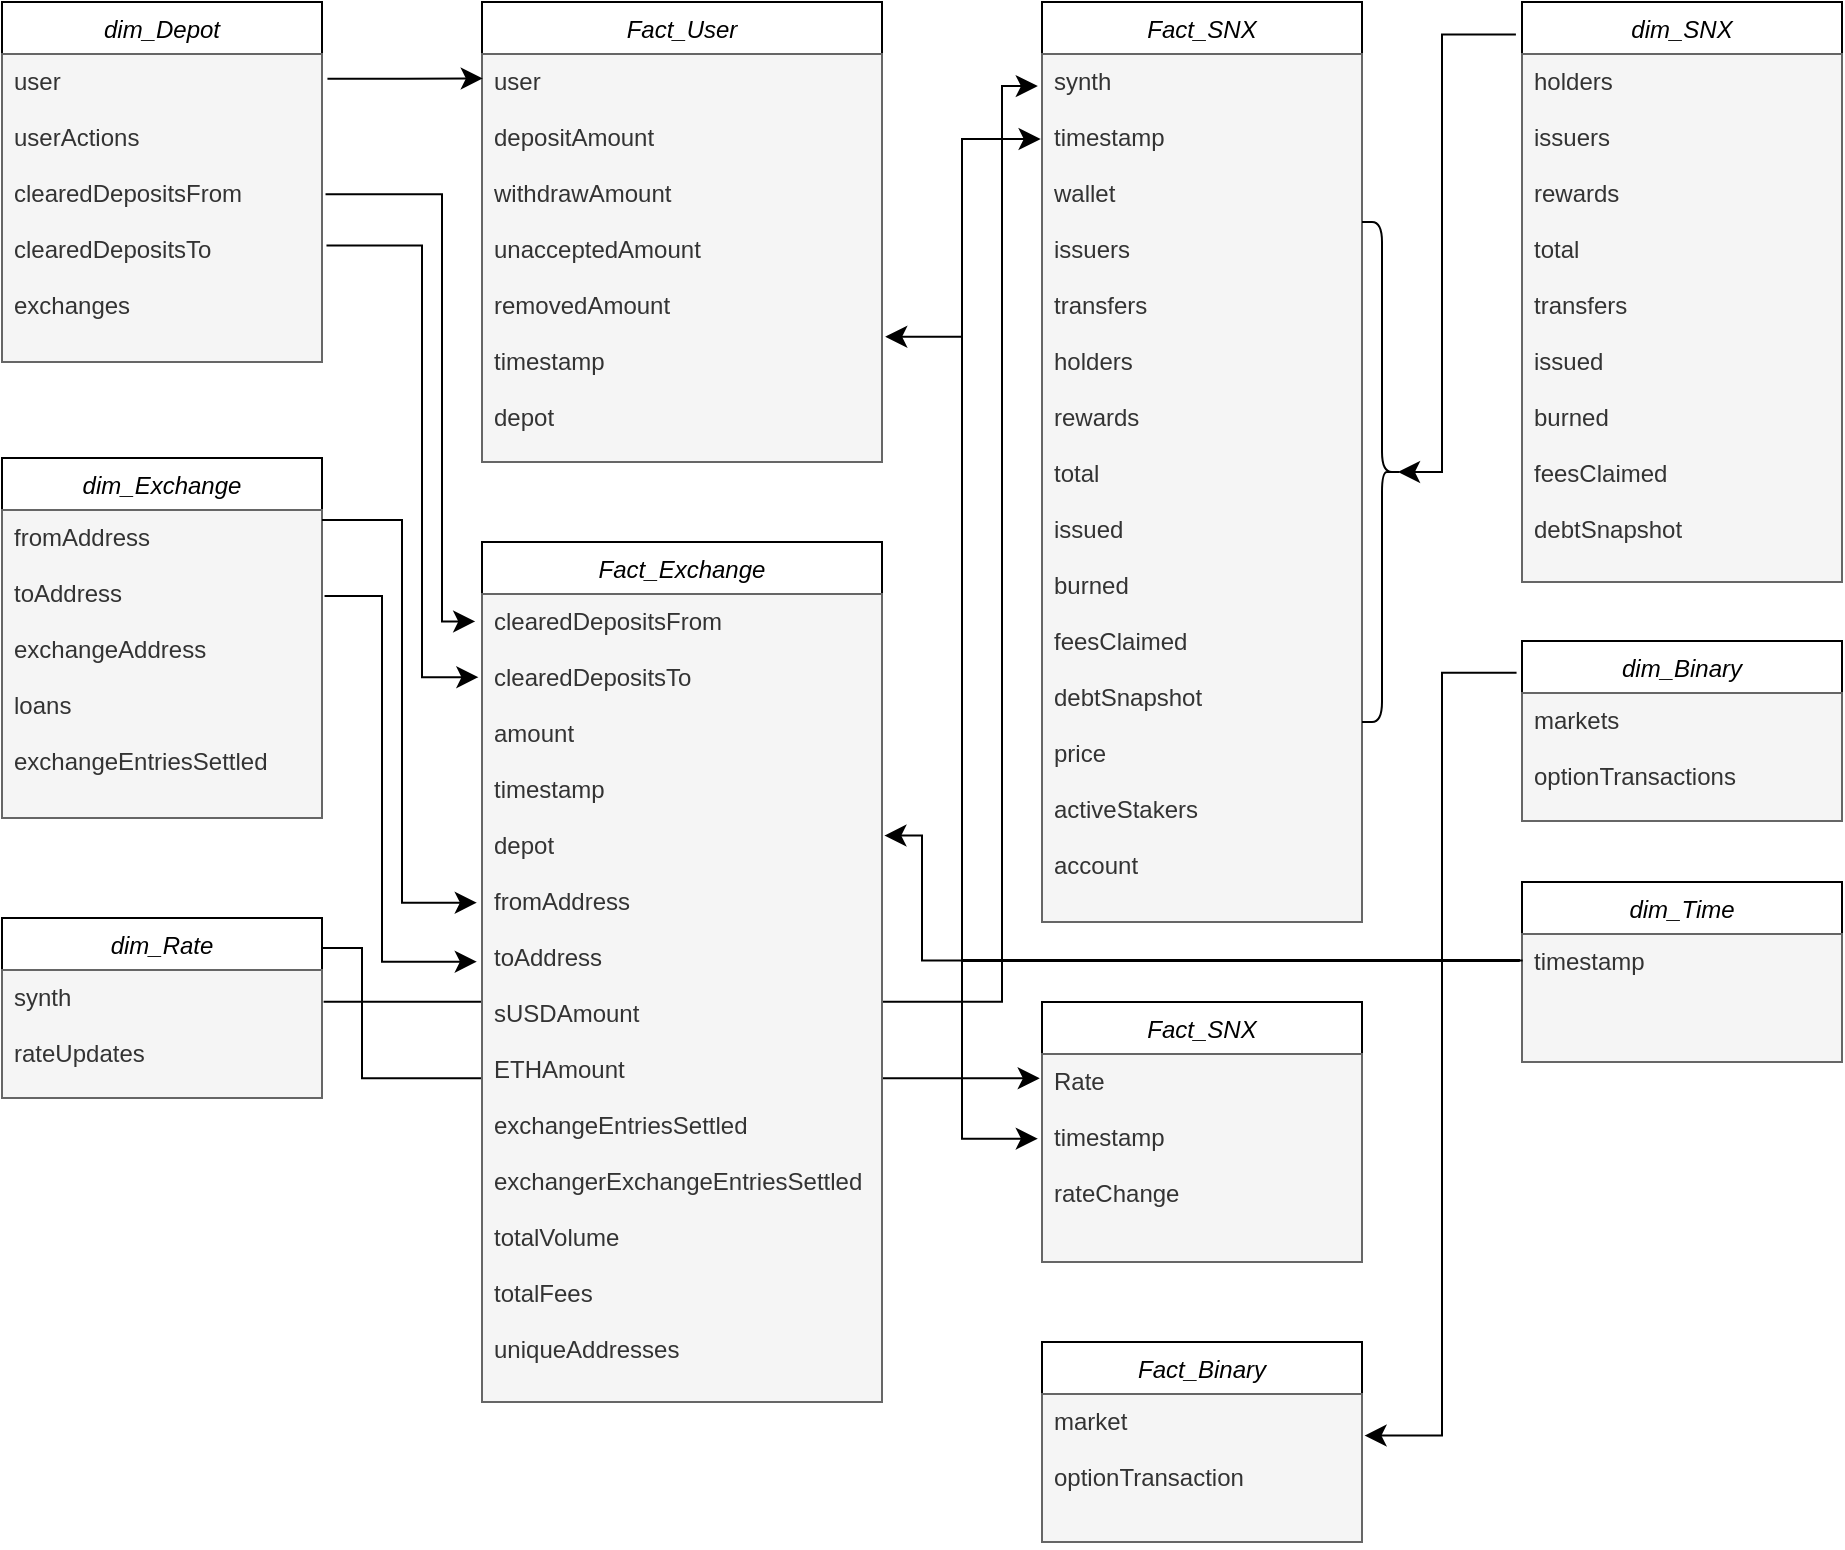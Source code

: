<mxfile version="21.6.1" type="github">
  <diagram id="C5RBs43oDa-KdzZeNtuy" name="Page-1">
    <mxGraphModel dx="2250" dy="819" grid="1" gridSize="10" guides="1" tooltips="1" connect="1" arrows="1" fold="1" page="1" pageScale="1" pageWidth="827" pageHeight="1169" background="none" math="0" shadow="0">
      <root>
        <mxCell id="WIyWlLk6GJQsqaUBKTNV-0" />
        <mxCell id="WIyWlLk6GJQsqaUBKTNV-1" parent="WIyWlLk6GJQsqaUBKTNV-0" />
        <mxCell id="yIiE3rmxBO7fpBEMD4Fo-45" value="" style="edgeStyle=elbowEdgeStyle;elbow=horizontal;endArrow=classic;html=1;curved=0;rounded=0;endSize=8;startSize=8;entryX=-0.007;entryY=0.117;entryDx=0;entryDy=0;entryPerimeter=0;" edge="1" parent="WIyWlLk6GJQsqaUBKTNV-1" target="yIiE3rmxBO7fpBEMD4Fo-38">
          <mxGeometry width="50" height="50" relative="1" as="geometry">
            <mxPoint x="-440" y="693" as="sourcePoint" />
            <mxPoint x="-353" y="710" as="targetPoint" />
            <Array as="points">
              <mxPoint x="-420" y="730" />
            </Array>
          </mxGeometry>
        </mxCell>
        <mxCell id="yIiE3rmxBO7fpBEMD4Fo-40" value="" style="edgeStyle=elbowEdgeStyle;elbow=horizontal;endArrow=classic;html=1;curved=0;rounded=0;endSize=8;startSize=8;exitX=1.005;exitY=0.248;exitDx=0;exitDy=0;exitPerimeter=0;entryX=-0.013;entryY=0.037;entryDx=0;entryDy=0;entryPerimeter=0;" edge="1" parent="WIyWlLk6GJQsqaUBKTNV-1" source="yIiE3rmxBO7fpBEMD4Fo-8" target="yIiE3rmxBO7fpBEMD4Fo-34">
          <mxGeometry width="50" height="50" relative="1" as="geometry">
            <mxPoint x="169" y="709" as="sourcePoint" />
            <mxPoint x="-148" y="397" as="targetPoint" />
            <Array as="points">
              <mxPoint x="-100" y="490" />
            </Array>
          </mxGeometry>
        </mxCell>
        <mxCell id="zkfFHV4jXpPFQw0GAbJ--0" value="dim_Exchange" style="swimlane;fontStyle=2;align=center;verticalAlign=top;childLayout=stackLayout;horizontal=1;startSize=26;horizontalStack=0;resizeParent=1;resizeLast=0;collapsible=1;marginBottom=0;rounded=0;shadow=0;strokeWidth=1;" parent="WIyWlLk6GJQsqaUBKTNV-1" vertex="1">
          <mxGeometry x="-600" y="448" width="160" height="180" as="geometry">
            <mxRectangle x="230" y="140" width="160" height="26" as="alternateBounds" />
          </mxGeometry>
        </mxCell>
        <mxCell id="zkfFHV4jXpPFQw0GAbJ--3" value="fromAddress&#xa;&#xa;toAddress&#xa;&#xa;exchangeAddress&#xa;&#xa;loans&#xa;&#xa;exchangeEntriesSettled" style="text;align=left;verticalAlign=top;spacingLeft=4;spacingRight=4;overflow=hidden;rotatable=0;points=[[0,0.5],[1,0.5]];portConstraint=eastwest;rounded=0;shadow=0;html=0;fillColor=#f5f5f5;fontColor=#333333;strokeColor=#666666;" parent="zkfFHV4jXpPFQw0GAbJ--0" vertex="1">
          <mxGeometry y="26" width="160" height="154" as="geometry" />
        </mxCell>
        <mxCell id="yIiE3rmxBO7fpBEMD4Fo-0" value="dim_Depot" style="swimlane;fontStyle=2;align=center;verticalAlign=top;childLayout=stackLayout;horizontal=1;startSize=26;horizontalStack=0;resizeParent=1;resizeLast=0;collapsible=1;marginBottom=0;rounded=0;shadow=0;strokeWidth=1;" vertex="1" parent="WIyWlLk6GJQsqaUBKTNV-1">
          <mxGeometry x="-600" y="220" width="160" height="180" as="geometry">
            <mxRectangle x="230" y="140" width="160" height="26" as="alternateBounds" />
          </mxGeometry>
        </mxCell>
        <mxCell id="yIiE3rmxBO7fpBEMD4Fo-1" value="user&#xa;&#xa;userActions&#xa;&#xa;clearedDepositsFrom&#xa;&#xa;clearedDepositsTo&#xa;&#xa;exchanges" style="text;align=left;verticalAlign=top;spacingLeft=4;spacingRight=4;overflow=hidden;rotatable=0;points=[[0,0.5],[1,0.5]];portConstraint=eastwest;fillColor=#f5f5f5;fontColor=#333333;strokeColor=#666666;" vertex="1" parent="yIiE3rmxBO7fpBEMD4Fo-0">
          <mxGeometry y="26" width="160" height="154" as="geometry" />
        </mxCell>
        <mxCell id="yIiE3rmxBO7fpBEMD4Fo-7" value="dim_Rate" style="swimlane;fontStyle=2;align=center;verticalAlign=top;childLayout=stackLayout;horizontal=1;startSize=26;horizontalStack=0;resizeParent=1;resizeLast=0;collapsible=1;marginBottom=0;rounded=0;shadow=0;strokeWidth=1;" vertex="1" parent="WIyWlLk6GJQsqaUBKTNV-1">
          <mxGeometry x="-600" y="678" width="160" height="90" as="geometry">
            <mxRectangle x="230" y="140" width="160" height="26" as="alternateBounds" />
          </mxGeometry>
        </mxCell>
        <mxCell id="yIiE3rmxBO7fpBEMD4Fo-8" value="synth&#xa;&#xa;rateUpdates" style="text;align=left;verticalAlign=top;spacingLeft=4;spacingRight=4;overflow=hidden;rotatable=0;points=[[0,0.5],[1,0.5]];portConstraint=eastwest;fillColor=#f5f5f5;fontColor=#333333;strokeColor=#666666;" vertex="1" parent="yIiE3rmxBO7fpBEMD4Fo-7">
          <mxGeometry y="26" width="160" height="64" as="geometry" />
        </mxCell>
        <mxCell id="yIiE3rmxBO7fpBEMD4Fo-11" value="dim_SNX" style="swimlane;fontStyle=2;align=center;verticalAlign=top;childLayout=stackLayout;horizontal=1;startSize=26;horizontalStack=0;resizeParent=1;resizeLast=0;collapsible=1;marginBottom=0;rounded=0;shadow=0;strokeWidth=1;" vertex="1" parent="WIyWlLk6GJQsqaUBKTNV-1">
          <mxGeometry x="160" y="220" width="160" height="290" as="geometry">
            <mxRectangle x="230" y="140" width="160" height="26" as="alternateBounds" />
          </mxGeometry>
        </mxCell>
        <mxCell id="yIiE3rmxBO7fpBEMD4Fo-12" value="holders &#xa;&#xa;issuers&#xa;&#xa;rewards&#xa;&#xa;total &#xa;&#xa;transfers&#xa;&#xa;issued&#xa;&#xa;burned&#xa;&#xa;feesClaimed&#xa;&#xa;debtSnapshot" style="text;align=left;verticalAlign=top;spacingLeft=4;spacingRight=4;overflow=hidden;rotatable=0;points=[[0,0.5],[1,0.5]];portConstraint=eastwest;fillColor=#f5f5f5;fontColor=#333333;strokeColor=#666666;" vertex="1" parent="yIiE3rmxBO7fpBEMD4Fo-11">
          <mxGeometry y="26" width="160" height="264" as="geometry" />
        </mxCell>
        <mxCell id="yIiE3rmxBO7fpBEMD4Fo-13" value="dim_Binary" style="swimlane;fontStyle=2;align=center;verticalAlign=top;childLayout=stackLayout;horizontal=1;startSize=26;horizontalStack=0;resizeParent=1;resizeLast=0;collapsible=1;marginBottom=0;rounded=0;shadow=0;strokeWidth=1;" vertex="1" parent="WIyWlLk6GJQsqaUBKTNV-1">
          <mxGeometry x="160" y="539.5" width="160" height="90" as="geometry">
            <mxRectangle x="230" y="140" width="160" height="26" as="alternateBounds" />
          </mxGeometry>
        </mxCell>
        <mxCell id="yIiE3rmxBO7fpBEMD4Fo-14" value="markets&#xa;&#xa;optionTransactions" style="text;align=left;verticalAlign=top;spacingLeft=4;spacingRight=4;overflow=hidden;rotatable=0;points=[[0,0.5],[1,0.5]];portConstraint=eastwest;fillColor=#f5f5f5;fontColor=#333333;strokeColor=#666666;" vertex="1" parent="yIiE3rmxBO7fpBEMD4Fo-13">
          <mxGeometry y="26" width="160" height="64" as="geometry" />
        </mxCell>
        <mxCell id="yIiE3rmxBO7fpBEMD4Fo-20" value="dim_Time" style="swimlane;fontStyle=2;align=center;verticalAlign=top;childLayout=stackLayout;horizontal=1;startSize=26;horizontalStack=0;resizeParent=1;resizeLast=0;collapsible=1;marginBottom=0;rounded=0;shadow=0;strokeWidth=1;" vertex="1" parent="WIyWlLk6GJQsqaUBKTNV-1">
          <mxGeometry x="160" y="660" width="160" height="90" as="geometry">
            <mxRectangle x="230" y="140" width="160" height="26" as="alternateBounds" />
          </mxGeometry>
        </mxCell>
        <mxCell id="yIiE3rmxBO7fpBEMD4Fo-21" value="timestamp" style="text;align=left;verticalAlign=top;spacingLeft=4;spacingRight=4;overflow=hidden;rotatable=0;points=[[0,0.5],[1,0.5]];portConstraint=eastwest;fillColor=#f5f5f5;fontColor=#333333;strokeColor=#666666;" vertex="1" parent="yIiE3rmxBO7fpBEMD4Fo-20">
          <mxGeometry y="26" width="160" height="64" as="geometry" />
        </mxCell>
        <mxCell id="yIiE3rmxBO7fpBEMD4Fo-22" value="Fact_User" style="swimlane;fontStyle=2;align=center;verticalAlign=top;childLayout=stackLayout;horizontal=1;startSize=26;horizontalStack=0;resizeParent=1;resizeLast=0;collapsible=1;marginBottom=0;rounded=0;shadow=0;strokeWidth=1;" vertex="1" parent="WIyWlLk6GJQsqaUBKTNV-1">
          <mxGeometry x="-360" y="220" width="200" height="230" as="geometry">
            <mxRectangle x="230" y="140" width="160" height="26" as="alternateBounds" />
          </mxGeometry>
        </mxCell>
        <mxCell id="yIiE3rmxBO7fpBEMD4Fo-23" value="user&#xa;&#xa;depositAmount&#xa;&#xa;withdrawAmount&#xa;&#xa;unacceptedAmount&#xa;&#xa;removedAmount&#xa;&#xa;timestamp&#xa;&#xa;depot" style="text;align=left;verticalAlign=top;spacingLeft=4;spacingRight=4;overflow=hidden;rotatable=0;points=[[0,0.5],[1,0.5]];portConstraint=eastwest;fillColor=#f5f5f5;fontColor=#333333;strokeColor=#666666;" vertex="1" parent="yIiE3rmxBO7fpBEMD4Fo-22">
          <mxGeometry y="26" width="200" height="204" as="geometry" />
        </mxCell>
        <mxCell id="yIiE3rmxBO7fpBEMD4Fo-26" value="" style="edgeStyle=elbowEdgeStyle;elbow=horizontal;endArrow=classic;html=1;curved=0;rounded=0;endSize=8;startSize=8;exitX=-0.007;exitY=0.21;exitDx=0;exitDy=0;exitPerimeter=0;entryX=1.008;entryY=0.693;entryDx=0;entryDy=0;entryPerimeter=0;" edge="1" parent="WIyWlLk6GJQsqaUBKTNV-1" source="yIiE3rmxBO7fpBEMD4Fo-21" target="yIiE3rmxBO7fpBEMD4Fo-23">
          <mxGeometry width="50" height="50" relative="1" as="geometry">
            <mxPoint x="-290" y="520" as="sourcePoint" />
            <mxPoint x="-240" y="470" as="targetPoint" />
            <Array as="points">
              <mxPoint x="-120" y="550" />
            </Array>
          </mxGeometry>
        </mxCell>
        <mxCell id="yIiE3rmxBO7fpBEMD4Fo-27" value="" style="edgeStyle=elbowEdgeStyle;elbow=horizontal;endArrow=classic;html=1;curved=0;rounded=0;endSize=8;startSize=8;entryX=0.002;entryY=0.06;entryDx=0;entryDy=0;entryPerimeter=0;exitX=1.017;exitY=0.08;exitDx=0;exitDy=0;exitPerimeter=0;" edge="1" parent="WIyWlLk6GJQsqaUBKTNV-1" source="yIiE3rmxBO7fpBEMD4Fo-1" target="yIiE3rmxBO7fpBEMD4Fo-23">
          <mxGeometry width="50" height="50" relative="1" as="geometry">
            <mxPoint x="-210" y="410" as="sourcePoint" />
            <mxPoint x="-160" y="360" as="targetPoint" />
          </mxGeometry>
        </mxCell>
        <mxCell id="yIiE3rmxBO7fpBEMD4Fo-28" value="Fact_Exchange" style="swimlane;fontStyle=2;align=center;verticalAlign=top;childLayout=stackLayout;horizontal=1;startSize=26;horizontalStack=0;resizeParent=1;resizeLast=0;collapsible=1;marginBottom=0;rounded=0;shadow=0;strokeWidth=1;" vertex="1" parent="WIyWlLk6GJQsqaUBKTNV-1">
          <mxGeometry x="-360" y="490" width="200" height="430" as="geometry">
            <mxRectangle x="230" y="140" width="160" height="26" as="alternateBounds" />
          </mxGeometry>
        </mxCell>
        <mxCell id="yIiE3rmxBO7fpBEMD4Fo-29" value="clearedDepositsFrom&#xa;&#xa;clearedDepositsTo&#xa;&#xa;amount&#xa;&#xa;timestamp&#xa;&#xa;depot&#xa;&#xa;fromAddress&#xa;&#xa;toAddress&#xa;&#xa;sUSDAmount&#xa;&#xa;ETHAmount&#xa;&#xa;exchangeEntriesSettled&#xa;&#xa;exchangerExchangeEntriesSettled&#xa;&#xa;totalVolume&#xa;&#xa;totalFees&#xa;&#xa;uniqueAddresses" style="text;align=left;verticalAlign=top;spacingLeft=4;spacingRight=4;overflow=hidden;rotatable=0;points=[[0,0.5],[1,0.5]];portConstraint=eastwest;fillColor=#f5f5f5;fontColor=#333333;strokeColor=#666666;" vertex="1" parent="yIiE3rmxBO7fpBEMD4Fo-28">
          <mxGeometry y="26" width="200" height="404" as="geometry" />
        </mxCell>
        <mxCell id="yIiE3rmxBO7fpBEMD4Fo-30" value="" style="edgeStyle=elbowEdgeStyle;elbow=horizontal;endArrow=classic;html=1;curved=0;rounded=0;endSize=8;startSize=8;entryX=-0.017;entryY=0.034;entryDx=0;entryDy=0;entryPerimeter=0;exitX=1.011;exitY=0.455;exitDx=0;exitDy=0;exitPerimeter=0;" edge="1" parent="WIyWlLk6GJQsqaUBKTNV-1" source="yIiE3rmxBO7fpBEMD4Fo-1" target="yIiE3rmxBO7fpBEMD4Fo-29">
          <mxGeometry width="50" height="50" relative="1" as="geometry">
            <mxPoint x="-430" y="330" as="sourcePoint" />
            <mxPoint x="-380" y="530" as="targetPoint" />
            <Array as="points">
              <mxPoint x="-380" y="420" />
            </Array>
          </mxGeometry>
        </mxCell>
        <mxCell id="yIiE3rmxBO7fpBEMD4Fo-31" value="" style="edgeStyle=elbowEdgeStyle;elbow=horizontal;endArrow=classic;html=1;curved=0;rounded=0;endSize=8;startSize=8;entryX=-0.009;entryY=0.103;entryDx=0;entryDy=0;entryPerimeter=0;exitX=1.014;exitY=0.622;exitDx=0;exitDy=0;exitPerimeter=0;" edge="1" parent="WIyWlLk6GJQsqaUBKTNV-1" source="yIiE3rmxBO7fpBEMD4Fo-1" target="yIiE3rmxBO7fpBEMD4Fo-29">
          <mxGeometry width="50" height="50" relative="1" as="geometry">
            <mxPoint x="-428" y="326" as="sourcePoint" />
            <mxPoint x="-363" y="529" as="targetPoint" />
            <Array as="points">
              <mxPoint x="-390" y="460" />
            </Array>
          </mxGeometry>
        </mxCell>
        <mxCell id="yIiE3rmxBO7fpBEMD4Fo-32" value="" style="edgeStyle=elbowEdgeStyle;elbow=horizontal;endArrow=classic;html=1;curved=0;rounded=0;endSize=8;startSize=8;entryX=1.006;entryY=0.299;entryDx=0;entryDy=0;entryPerimeter=0;exitX=0.002;exitY=0.208;exitDx=0;exitDy=0;exitPerimeter=0;" edge="1" parent="WIyWlLk6GJQsqaUBKTNV-1" source="yIiE3rmxBO7fpBEMD4Fo-21" target="yIiE3rmxBO7fpBEMD4Fo-29">
          <mxGeometry width="50" height="50" relative="1" as="geometry">
            <mxPoint x="100" y="840" as="sourcePoint" />
            <mxPoint x="-150" y="740" as="targetPoint" />
            <Array as="points">
              <mxPoint x="-140" y="680" />
            </Array>
          </mxGeometry>
        </mxCell>
        <mxCell id="yIiE3rmxBO7fpBEMD4Fo-33" value="Fact_SNX" style="swimlane;fontStyle=2;align=center;verticalAlign=top;childLayout=stackLayout;horizontal=1;startSize=26;horizontalStack=0;resizeParent=1;resizeLast=0;collapsible=1;marginBottom=0;rounded=0;shadow=0;strokeWidth=1;" vertex="1" parent="WIyWlLk6GJQsqaUBKTNV-1">
          <mxGeometry x="-80" y="220" width="160" height="460" as="geometry">
            <mxRectangle x="230" y="140" width="160" height="26" as="alternateBounds" />
          </mxGeometry>
        </mxCell>
        <mxCell id="yIiE3rmxBO7fpBEMD4Fo-34" value="synth&#xa;&#xa;timestamp&#xa;&#xa;wallet&#xa;&#xa;issuers&#xa;&#xa;transfers&#xa;&#xa;holders&#xa;&#xa;rewards&#xa;&#xa;total&#xa;&#xa;issued&#xa;&#xa;burned&#xa;&#xa;feesClaimed &#xa;&#xa;debtSnapshot&#xa;&#xa;price&#xa;&#xa;activeStakers&#xa;&#xa;account" style="text;align=left;verticalAlign=top;spacingLeft=4;spacingRight=4;overflow=hidden;rotatable=0;points=[[0,0.5],[1,0.5]];portConstraint=eastwest;fillColor=#f5f5f5;fontColor=#333333;strokeColor=#666666;" vertex="1" parent="yIiE3rmxBO7fpBEMD4Fo-33">
          <mxGeometry y="26" width="160" height="434" as="geometry" />
        </mxCell>
        <mxCell id="yIiE3rmxBO7fpBEMD4Fo-35" value="" style="edgeStyle=elbowEdgeStyle;elbow=horizontal;endArrow=classic;html=1;curved=0;rounded=0;endSize=8;startSize=8;entryX=-0.013;entryY=0.382;entryDx=0;entryDy=0;entryPerimeter=0;exitX=1;exitY=0.5;exitDx=0;exitDy=0;" edge="1" parent="WIyWlLk6GJQsqaUBKTNV-1" target="yIiE3rmxBO7fpBEMD4Fo-29">
          <mxGeometry width="50" height="50" relative="1" as="geometry">
            <mxPoint x="-440" y="479" as="sourcePoint" />
            <mxPoint x="-354" y="576" as="targetPoint" />
            <Array as="points">
              <mxPoint x="-400" y="530" />
            </Array>
          </mxGeometry>
        </mxCell>
        <mxCell id="yIiE3rmxBO7fpBEMD4Fo-36" value="" style="edgeStyle=elbowEdgeStyle;elbow=horizontal;endArrow=classic;html=1;curved=0;rounded=0;endSize=8;startSize=8;entryX=-0.013;entryY=0.455;entryDx=0;entryDy=0;entryPerimeter=0;exitX=1.008;exitY=0.279;exitDx=0;exitDy=0;exitPerimeter=0;" edge="1" parent="WIyWlLk6GJQsqaUBKTNV-1" source="zkfFHV4jXpPFQw0GAbJ--3" target="yIiE3rmxBO7fpBEMD4Fo-29">
          <mxGeometry width="50" height="50" relative="1" as="geometry">
            <mxPoint x="-440" y="479" as="sourcePoint" />
            <mxPoint x="-353" y="670" as="targetPoint" />
            <Array as="points">
              <mxPoint x="-410" y="530" />
            </Array>
          </mxGeometry>
        </mxCell>
        <mxCell id="yIiE3rmxBO7fpBEMD4Fo-37" value="Fact_SNX" style="swimlane;fontStyle=2;align=center;verticalAlign=top;childLayout=stackLayout;horizontal=1;startSize=26;horizontalStack=0;resizeParent=1;resizeLast=0;collapsible=1;marginBottom=0;rounded=0;shadow=0;strokeWidth=1;" vertex="1" parent="WIyWlLk6GJQsqaUBKTNV-1">
          <mxGeometry x="-80" y="720" width="160" height="130" as="geometry">
            <mxRectangle x="230" y="140" width="160" height="26" as="alternateBounds" />
          </mxGeometry>
        </mxCell>
        <mxCell id="yIiE3rmxBO7fpBEMD4Fo-38" value="Rate&#xa;&#xa;timestamp&#xa;&#xa;rateChange" style="text;align=left;verticalAlign=top;spacingLeft=4;spacingRight=4;overflow=hidden;rotatable=0;points=[[0,0.5],[1,0.5]];portConstraint=eastwest;fillColor=#f5f5f5;fontColor=#333333;strokeColor=#666666;" vertex="1" parent="yIiE3rmxBO7fpBEMD4Fo-37">
          <mxGeometry y="26" width="160" height="104" as="geometry" />
        </mxCell>
        <mxCell id="yIiE3rmxBO7fpBEMD4Fo-41" value="" style="edgeStyle=elbowEdgeStyle;elbow=horizontal;endArrow=classic;html=1;curved=0;rounded=0;endSize=8;startSize=8;exitX=-0.007;exitY=0.21;exitDx=0;exitDy=0;exitPerimeter=0;entryX=0.002;entryY=0.098;entryDx=0;entryDy=0;entryPerimeter=0;" edge="1" parent="WIyWlLk6GJQsqaUBKTNV-1">
          <mxGeometry width="50" height="50" relative="1" as="geometry">
            <mxPoint x="159" y="699" as="sourcePoint" />
            <mxPoint x="-80.68" y="288.532" as="targetPoint" />
            <Array as="points">
              <mxPoint x="-120" y="550" />
            </Array>
          </mxGeometry>
        </mxCell>
        <mxCell id="yIiE3rmxBO7fpBEMD4Fo-42" value="" style="edgeStyle=elbowEdgeStyle;elbow=horizontal;endArrow=classic;html=1;curved=0;rounded=0;endSize=8;startSize=8;exitX=-0.019;exitY=0.056;exitDx=0;exitDy=0;exitPerimeter=0;entryX=0.1;entryY=0.5;entryDx=0;entryDy=0;entryPerimeter=0;" edge="1" parent="WIyWlLk6GJQsqaUBKTNV-1" source="yIiE3rmxBO7fpBEMD4Fo-11" target="yIiE3rmxBO7fpBEMD4Fo-44">
          <mxGeometry width="50" height="50" relative="1" as="geometry">
            <mxPoint x="179" y="719" as="sourcePoint" />
            <mxPoint x="110" y="370" as="targetPoint" />
            <Array as="points">
              <mxPoint x="120" y="370" />
            </Array>
          </mxGeometry>
        </mxCell>
        <mxCell id="yIiE3rmxBO7fpBEMD4Fo-44" value="" style="shape=curlyBracket;whiteSpace=wrap;html=1;rounded=1;flipH=1;labelPosition=right;verticalLabelPosition=middle;align=left;verticalAlign=middle;" vertex="1" parent="WIyWlLk6GJQsqaUBKTNV-1">
          <mxGeometry x="80" y="330" width="20" height="250" as="geometry" />
        </mxCell>
        <mxCell id="yIiE3rmxBO7fpBEMD4Fo-46" value="Fact_Binary" style="swimlane;fontStyle=2;align=center;verticalAlign=top;childLayout=stackLayout;horizontal=1;startSize=26;horizontalStack=0;resizeParent=1;resizeLast=0;collapsible=1;marginBottom=0;rounded=0;shadow=0;strokeWidth=1;" vertex="1" parent="WIyWlLk6GJQsqaUBKTNV-1">
          <mxGeometry x="-80" y="890" width="160" height="100" as="geometry">
            <mxRectangle x="230" y="140" width="160" height="26" as="alternateBounds" />
          </mxGeometry>
        </mxCell>
        <mxCell id="yIiE3rmxBO7fpBEMD4Fo-47" value="market&#xa;&#xa;optionTransaction" style="text;align=left;verticalAlign=top;spacingLeft=4;spacingRight=4;overflow=hidden;rotatable=0;points=[[0,0.5],[1,0.5]];portConstraint=eastwest;fillColor=#f5f5f5;fontColor=#333333;strokeColor=#666666;" vertex="1" parent="yIiE3rmxBO7fpBEMD4Fo-46">
          <mxGeometry y="26" width="160" height="74" as="geometry" />
        </mxCell>
        <mxCell id="yIiE3rmxBO7fpBEMD4Fo-48" value="" style="edgeStyle=elbowEdgeStyle;elbow=horizontal;endArrow=classic;html=1;curved=0;rounded=0;endSize=8;startSize=8;exitX=-0.007;exitY=0.21;exitDx=0;exitDy=0;exitPerimeter=0;entryX=-0.013;entryY=0.407;entryDx=0;entryDy=0;entryPerimeter=0;" edge="1" parent="WIyWlLk6GJQsqaUBKTNV-1" target="yIiE3rmxBO7fpBEMD4Fo-38">
          <mxGeometry width="50" height="50" relative="1" as="geometry">
            <mxPoint x="159" y="699" as="sourcePoint" />
            <mxPoint x="-80.68" y="288.532" as="targetPoint" />
            <Array as="points">
              <mxPoint x="-120" y="550" />
            </Array>
          </mxGeometry>
        </mxCell>
        <mxCell id="yIiE3rmxBO7fpBEMD4Fo-49" value="" style="edgeStyle=elbowEdgeStyle;elbow=horizontal;endArrow=classic;html=1;curved=0;rounded=0;endSize=8;startSize=8;exitX=-0.017;exitY=0.176;exitDx=0;exitDy=0;exitPerimeter=0;entryX=1.008;entryY=0.281;entryDx=0;entryDy=0;entryPerimeter=0;" edge="1" parent="WIyWlLk6GJQsqaUBKTNV-1" source="yIiE3rmxBO7fpBEMD4Fo-13" target="yIiE3rmxBO7fpBEMD4Fo-47">
          <mxGeometry width="50" height="50" relative="1" as="geometry">
            <mxPoint x="179" y="719" as="sourcePoint" />
            <mxPoint x="-60.68" y="308.532" as="targetPoint" />
            <Array as="points">
              <mxPoint x="120" y="760" />
            </Array>
          </mxGeometry>
        </mxCell>
      </root>
    </mxGraphModel>
  </diagram>
</mxfile>
